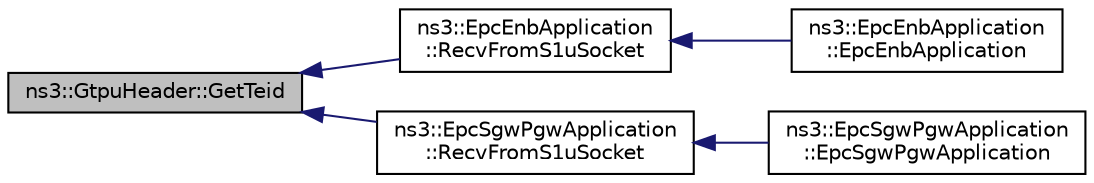 digraph "ns3::GtpuHeader::GetTeid"
{
  edge [fontname="Helvetica",fontsize="10",labelfontname="Helvetica",labelfontsize="10"];
  node [fontname="Helvetica",fontsize="10",shape=record];
  rankdir="LR";
  Node1 [label="ns3::GtpuHeader::GetTeid",height=0.2,width=0.4,color="black", fillcolor="grey75", style="filled", fontcolor="black"];
  Node1 -> Node2 [dir="back",color="midnightblue",fontsize="10",style="solid"];
  Node2 [label="ns3::EpcEnbApplication\l::RecvFromS1uSocket",height=0.2,width=0.4,color="black", fillcolor="white", style="filled",URL="$d9/d42/classns3_1_1EpcEnbApplication.html#a924ee9f091bc38a41b0f421091fb1672"];
  Node2 -> Node3 [dir="back",color="midnightblue",fontsize="10",style="solid"];
  Node3 [label="ns3::EpcEnbApplication\l::EpcEnbApplication",height=0.2,width=0.4,color="black", fillcolor="white", style="filled",URL="$d9/d42/classns3_1_1EpcEnbApplication.html#af36198bbc50d4acfb104fe448c25a041"];
  Node1 -> Node4 [dir="back",color="midnightblue",fontsize="10",style="solid"];
  Node4 [label="ns3::EpcSgwPgwApplication\l::RecvFromS1uSocket",height=0.2,width=0.4,color="black", fillcolor="white", style="filled",URL="$df/d25/classns3_1_1EpcSgwPgwApplication.html#adab529c65e1174c5568016cc91e5dedd"];
  Node4 -> Node5 [dir="back",color="midnightblue",fontsize="10",style="solid"];
  Node5 [label="ns3::EpcSgwPgwApplication\l::EpcSgwPgwApplication",height=0.2,width=0.4,color="black", fillcolor="white", style="filled",URL="$df/d25/classns3_1_1EpcSgwPgwApplication.html#a0e8cdb651b4f5327d32d9a5bc52d6717"];
}
